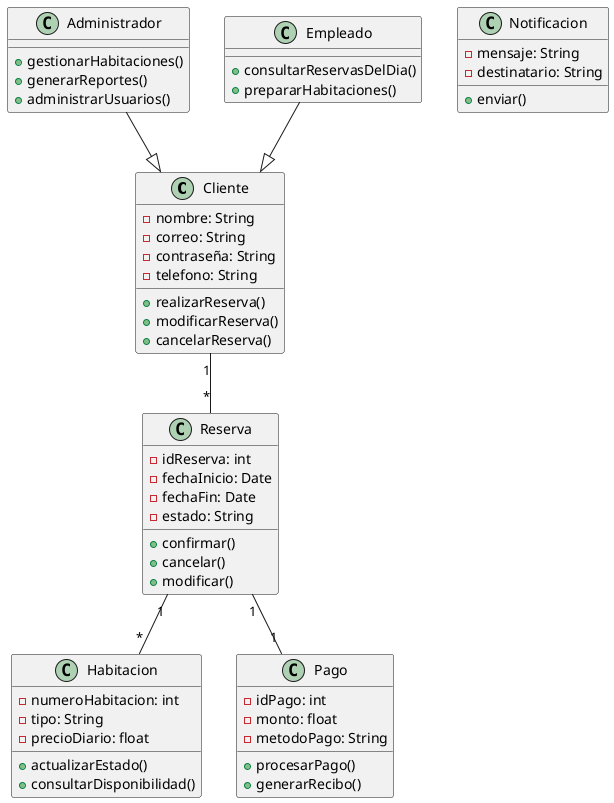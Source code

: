 @startuml

class Cliente {
    - nombre: String
    - correo: String
    - contraseña: String
    - telefono: String
    + realizarReserva()
    + modificarReserva()
    + cancelarReserva()
}

class Reserva {
    - idReserva: int
    - fechaInicio: Date
    - fechaFin: Date
    - estado: String
    + confirmar()
    + cancelar()
    + modificar()
}

class Habitacion {
    - numeroHabitacion: int
    - tipo: String
    - precioDiario: float
    + actualizarEstado()
    + consultarDisponibilidad()
}

class Pago {
    - idPago: int
    - monto: float
    - metodoPago: String
    + procesarPago()
    + generarRecibo()
}

class Administrador {
    + gestionarHabitaciones()
    + generarReportes()
    + administrarUsuarios()
}

class Empleado {
    + consultarReservasDelDia()
    + prepararHabitaciones()
}

class Notificacion {
    - mensaje: String
    - destinatario: String
    + enviar()
}

Cliente "1" -- "*" Reserva
Reserva "1" -- "*" Habitacion
Reserva "1" -- "1" Pago

Administrador --|> Cliente
Empleado --|> Cliente

@enduml
